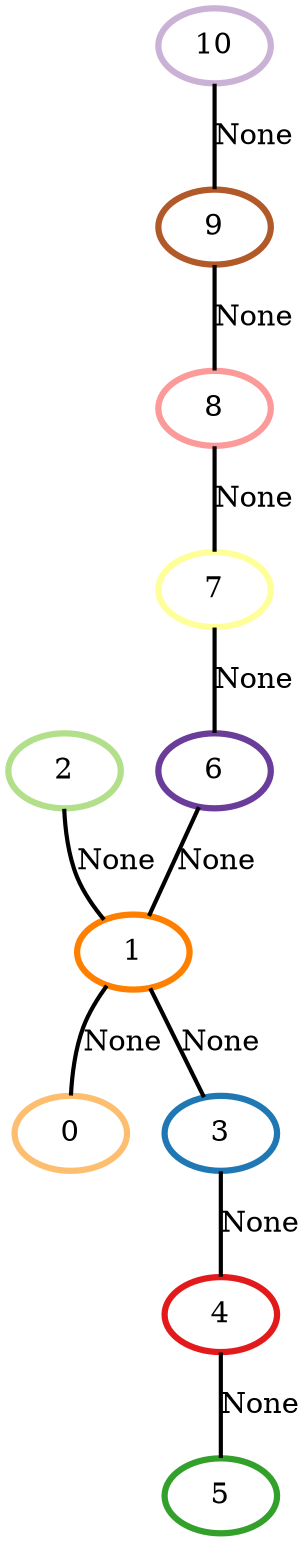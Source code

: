graph G {
    0 [penwidth=3,label="0",color=7, colorscheme=paired12]
    1 [penwidth=3,label="1",color=8, colorscheme=paired12]
    2 [penwidth=3,label="2",color=3, colorscheme=paired12]
    3 [penwidth=3,label="3",color=2, colorscheme=paired12]
    4 [penwidth=3,label="4",color=6, colorscheme=paired12]
    5 [penwidth=3,label="5",color=4, colorscheme=paired12]
    6 [penwidth=3,label="6",color=10, colorscheme=paired12]
    7 [penwidth=3,label="7",color=11, colorscheme=paired12]
    8 [penwidth=3,label="8",color=5, colorscheme=paired12]
    9 [penwidth=3,label="9",color=12, colorscheme=paired12]
    10 [penwidth=3,label="10",color=9, colorscheme=paired12]

    1--0 [penwidth=2,label="None"]
    2--1 [penwidth=2,label="None"]
    1--3 [penwidth=2,label="None"]
    3--4 [penwidth=2,label="None"]
    4--5 [penwidth=2,label="None"]
    6--1 [penwidth=2,label="None"]
    7--6 [penwidth=2,label="None"]
    8--7 [penwidth=2,label="None"]
    9--8 [penwidth=2,label="None"]
    10--9 [penwidth=2,label="None"]
}